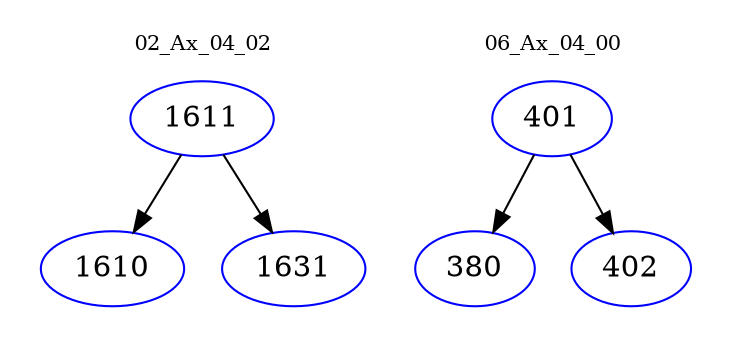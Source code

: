 digraph{
subgraph cluster_0 {
color = white
label = "02_Ax_04_02";
fontsize=10;
T0_1611 [label="1611", color="blue"]
T0_1611 -> T0_1610 [color="black"]
T0_1610 [label="1610", color="blue"]
T0_1611 -> T0_1631 [color="black"]
T0_1631 [label="1631", color="blue"]
}
subgraph cluster_1 {
color = white
label = "06_Ax_04_00";
fontsize=10;
T1_401 [label="401", color="blue"]
T1_401 -> T1_380 [color="black"]
T1_380 [label="380", color="blue"]
T1_401 -> T1_402 [color="black"]
T1_402 [label="402", color="blue"]
}
}
